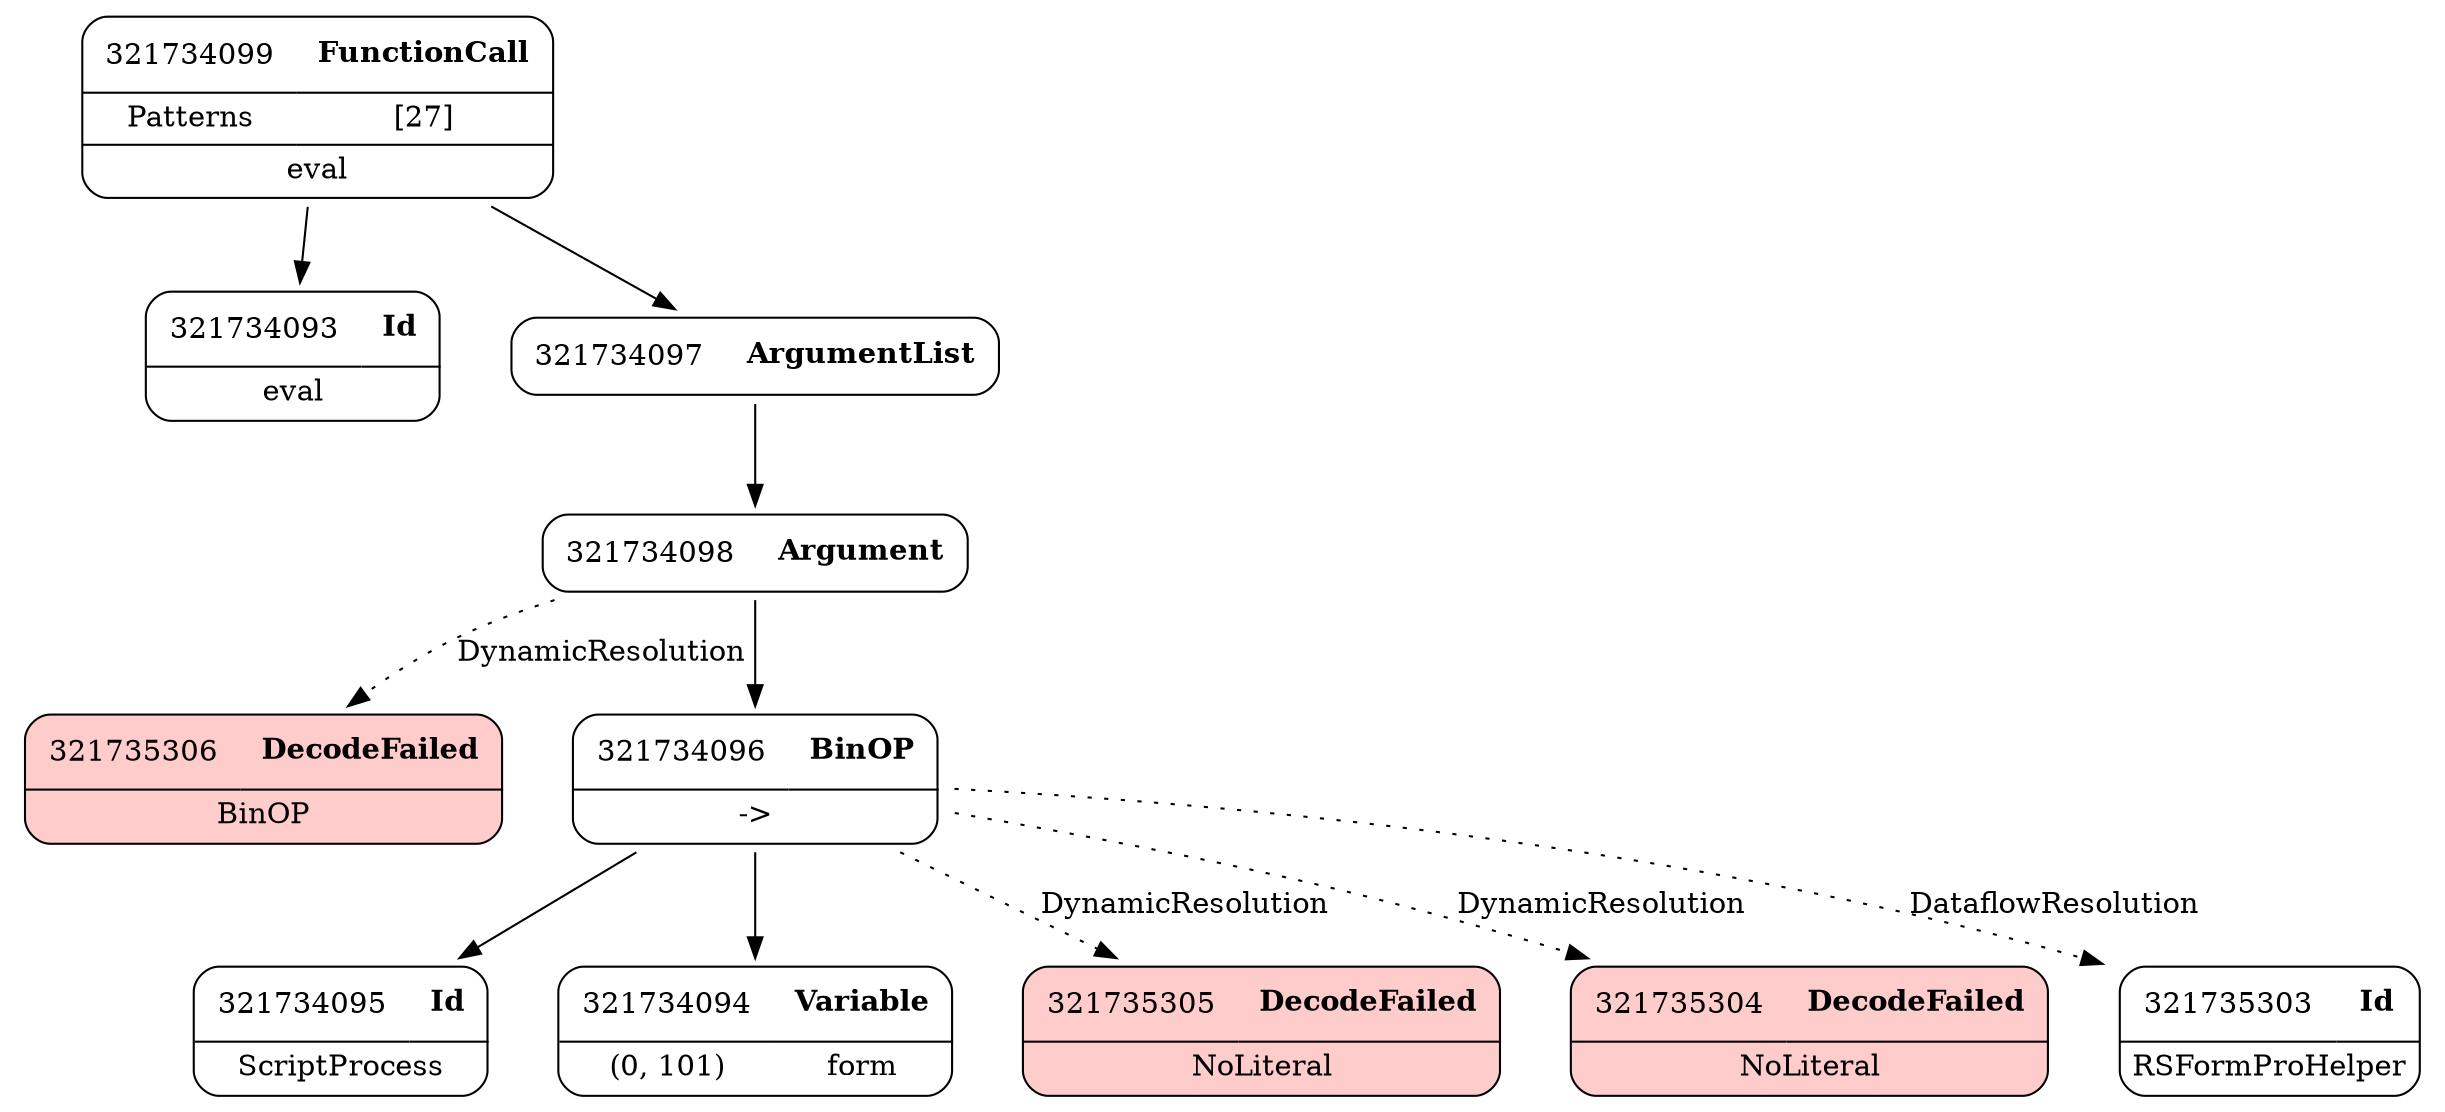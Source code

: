 digraph ast {
node [shape=none];
321734093 [label=<<TABLE border='1' cellspacing='0' cellpadding='10' style='rounded' ><TR><TD border='0'>321734093</TD><TD border='0'><B>Id</B></TD></TR><HR/><TR><TD border='0' cellpadding='5' colspan='2'>eval</TD></TR></TABLE>>];
321734095 [label=<<TABLE border='1' cellspacing='0' cellpadding='10' style='rounded' ><TR><TD border='0'>321734095</TD><TD border='0'><B>Id</B></TD></TR><HR/><TR><TD border='0' cellpadding='5' colspan='2'>ScriptProcess</TD></TR></TABLE>>];
321734094 [label=<<TABLE border='1' cellspacing='0' cellpadding='10' style='rounded' ><TR><TD border='0'>321734094</TD><TD border='0'><B>Variable</B></TD></TR><HR/><TR><TD border='0' cellpadding='5'>(0, 101)</TD><TD border='0' cellpadding='5'>form</TD></TR></TABLE>>];
321735305 [label=<<TABLE border='1' cellspacing='0' cellpadding='10' style='rounded' bgcolor='#FFCCCC' ><TR><TD border='0'>321735305</TD><TD border='0'><B>DecodeFailed</B></TD></TR><HR/><TR><TD border='0' cellpadding='5' colspan='2'>NoLiteral</TD></TR></TABLE>>];
321735304 [label=<<TABLE border='1' cellspacing='0' cellpadding='10' style='rounded' bgcolor='#FFCCCC' ><TR><TD border='0'>321735304</TD><TD border='0'><B>DecodeFailed</B></TD></TR><HR/><TR><TD border='0' cellpadding='5' colspan='2'>NoLiteral</TD></TR></TABLE>>];
321735306 [label=<<TABLE border='1' cellspacing='0' cellpadding='10' style='rounded' bgcolor='#FFCCCC' ><TR><TD border='0'>321735306</TD><TD border='0'><B>DecodeFailed</B></TD></TR><HR/><TR><TD border='0' cellpadding='5' colspan='2'>BinOP</TD></TR></TABLE>>];
321735303 [label=<<TABLE border='1' cellspacing='0' cellpadding='10' style='rounded' ><TR><TD border='0'>321735303</TD><TD border='0'><B>Id</B></TD></TR><HR/><TR><TD border='0' cellpadding='5' colspan='2'>RSFormProHelper</TD></TR></TABLE>>];
321734097 [label=<<TABLE border='1' cellspacing='0' cellpadding='10' style='rounded' ><TR><TD border='0'>321734097</TD><TD border='0'><B>ArgumentList</B></TD></TR></TABLE>>];
321734097 -> 321734098 [weight=2];
321734096 [label=<<TABLE border='1' cellspacing='0' cellpadding='10' style='rounded' ><TR><TD border='0'>321734096</TD><TD border='0'><B>BinOP</B></TD></TR><HR/><TR><TD border='0' cellpadding='5' colspan='2'>-&gt;</TD></TR></TABLE>>];
321734096 -> 321734094 [weight=2];
321734096 -> 321734095 [weight=2];
321734096 -> 321735304 [style=dotted,label=DynamicResolution];
321734096 -> 321735305 [style=dotted,label=DynamicResolution];
321734096 -> 321735303 [style=dotted,label=DataflowResolution];
321734099 [label=<<TABLE border='1' cellspacing='0' cellpadding='10' style='rounded' ><TR><TD border='0'>321734099</TD><TD border='0'><B>FunctionCall</B></TD></TR><HR/><TR><TD border='0' cellpadding='5'>Patterns</TD><TD border='0' cellpadding='5'>[27]</TD></TR><HR/><TR><TD border='0' cellpadding='5' colspan='2'>eval</TD></TR></TABLE>>];
321734099 -> 321734093 [weight=2];
321734099 -> 321734097 [weight=2];
321734098 [label=<<TABLE border='1' cellspacing='0' cellpadding='10' style='rounded' ><TR><TD border='0'>321734098</TD><TD border='0'><B>Argument</B></TD></TR></TABLE>>];
321734098 -> 321734096 [weight=2];
321734098 -> 321735306 [style=dotted,label=DynamicResolution];
}
